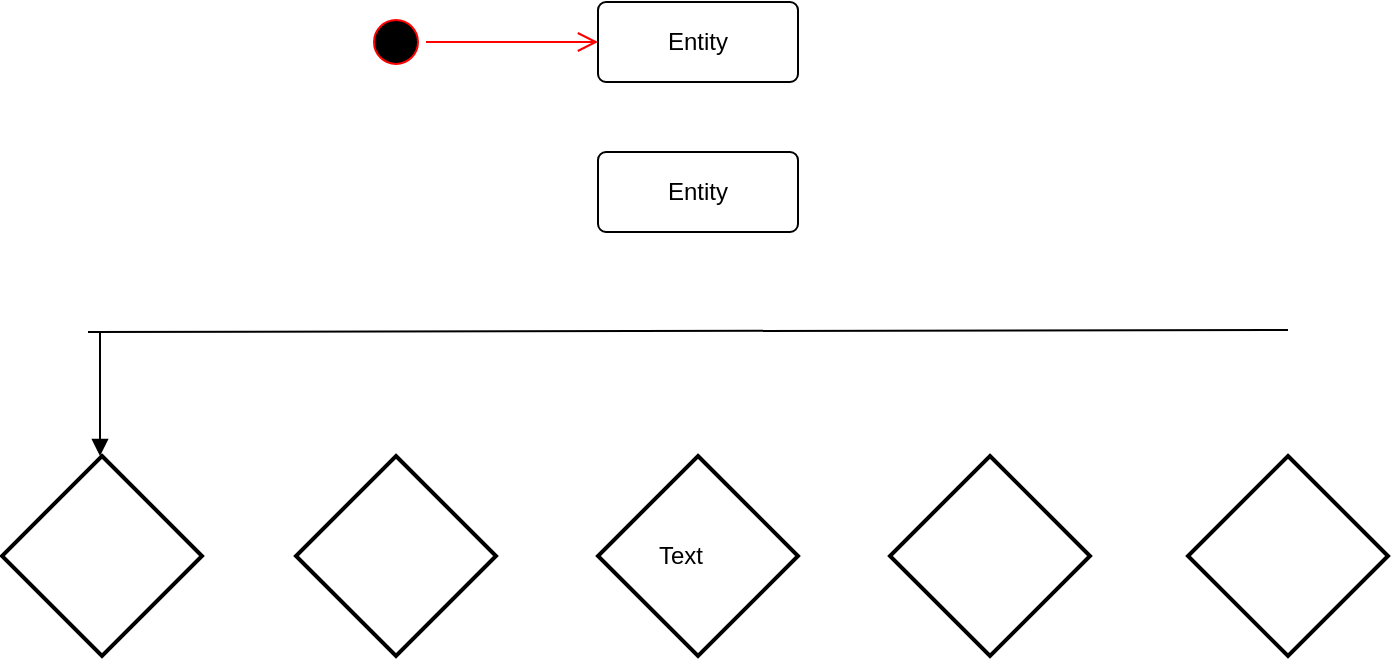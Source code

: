 <mxfile version="24.2.3" type="github">
  <diagram name="Page-1" id="Hmr_Y4yFZfMKMwR4dWnW">
    <mxGraphModel dx="1120" dy="468" grid="1" gridSize="10" guides="1" tooltips="1" connect="1" arrows="1" fold="1" page="1" pageScale="1" pageWidth="850" pageHeight="1100" math="0" shadow="0">
      <root>
        <mxCell id="0" />
        <mxCell id="1" parent="0" />
        <mxCell id="cZINlSRNuII8OMosNvjG-1" value="" style="strokeWidth=2;html=1;shape=mxgraph.flowchart.decision;whiteSpace=wrap;" vertex="1" parent="1">
          <mxGeometry x="375" y="242" width="100" height="100" as="geometry" />
        </mxCell>
        <mxCell id="cZINlSRNuII8OMosNvjG-2" value="Text" style="text;html=1;align=center;verticalAlign=middle;resizable=0;points=[];autosize=1;strokeColor=none;fillColor=none;" vertex="1" parent="1">
          <mxGeometry x="391" y="277" width="50" height="30" as="geometry" />
        </mxCell>
        <mxCell id="cZINlSRNuII8OMosNvjG-3" value="" style="strokeWidth=2;html=1;shape=mxgraph.flowchart.decision;whiteSpace=wrap;" vertex="1" parent="1">
          <mxGeometry x="224" y="242" width="100" height="100" as="geometry" />
        </mxCell>
        <mxCell id="cZINlSRNuII8OMosNvjG-4" value="" style="strokeWidth=2;html=1;shape=mxgraph.flowchart.decision;whiteSpace=wrap;" vertex="1" parent="1">
          <mxGeometry x="77" y="242" width="100" height="100" as="geometry" />
        </mxCell>
        <mxCell id="cZINlSRNuII8OMosNvjG-5" value="" style="strokeWidth=2;html=1;shape=mxgraph.flowchart.decision;whiteSpace=wrap;" vertex="1" parent="1">
          <mxGeometry x="521" y="242" width="100" height="100" as="geometry" />
        </mxCell>
        <mxCell id="cZINlSRNuII8OMosNvjG-8" value="" style="ellipse;html=1;shape=startState;fillColor=#000000;strokeColor=#ff0000;" vertex="1" parent="1">
          <mxGeometry x="259" y="20" width="30" height="30" as="geometry" />
        </mxCell>
        <mxCell id="cZINlSRNuII8OMosNvjG-9" value="" style="edgeStyle=orthogonalEdgeStyle;html=1;verticalAlign=bottom;endArrow=open;endSize=8;strokeColor=#ff0000;rounded=0;entryX=0;entryY=0.5;entryDx=0;entryDy=0;" edge="1" source="cZINlSRNuII8OMosNvjG-8" parent="1" target="cZINlSRNuII8OMosNvjG-10">
          <mxGeometry relative="1" as="geometry">
            <mxPoint x="330" y="35" as="targetPoint" />
          </mxGeometry>
        </mxCell>
        <mxCell id="cZINlSRNuII8OMosNvjG-10" value="Entity" style="rounded=1;arcSize=10;whiteSpace=wrap;html=1;align=center;" vertex="1" parent="1">
          <mxGeometry x="375" y="15" width="100" height="40" as="geometry" />
        </mxCell>
        <mxCell id="cZINlSRNuII8OMosNvjG-11" value="" style="strokeWidth=2;html=1;shape=mxgraph.flowchart.decision;whiteSpace=wrap;" vertex="1" parent="1">
          <mxGeometry x="670" y="242" width="100" height="100" as="geometry" />
        </mxCell>
        <mxCell id="cZINlSRNuII8OMosNvjG-13" value="Entity" style="rounded=1;arcSize=10;whiteSpace=wrap;html=1;align=center;" vertex="1" parent="1">
          <mxGeometry x="375" y="90" width="100" height="40" as="geometry" />
        </mxCell>
        <mxCell id="cZINlSRNuII8OMosNvjG-14" value="" style="endArrow=none;html=1;rounded=0;" edge="1" parent="1">
          <mxGeometry relative="1" as="geometry">
            <mxPoint x="120" y="180" as="sourcePoint" />
            <mxPoint x="720" y="179" as="targetPoint" />
          </mxGeometry>
        </mxCell>
        <mxCell id="cZINlSRNuII8OMosNvjG-15" value="" style="html=1;verticalAlign=bottom;endArrow=block;curved=0;rounded=0;entryX=0.5;entryY=0;entryDx=0;entryDy=0;entryPerimeter=0;" edge="1" parent="1">
          <mxGeometry width="80" relative="1" as="geometry">
            <mxPoint x="126" y="180" as="sourcePoint" />
            <mxPoint x="126" y="242" as="targetPoint" />
          </mxGeometry>
        </mxCell>
      </root>
    </mxGraphModel>
  </diagram>
</mxfile>

